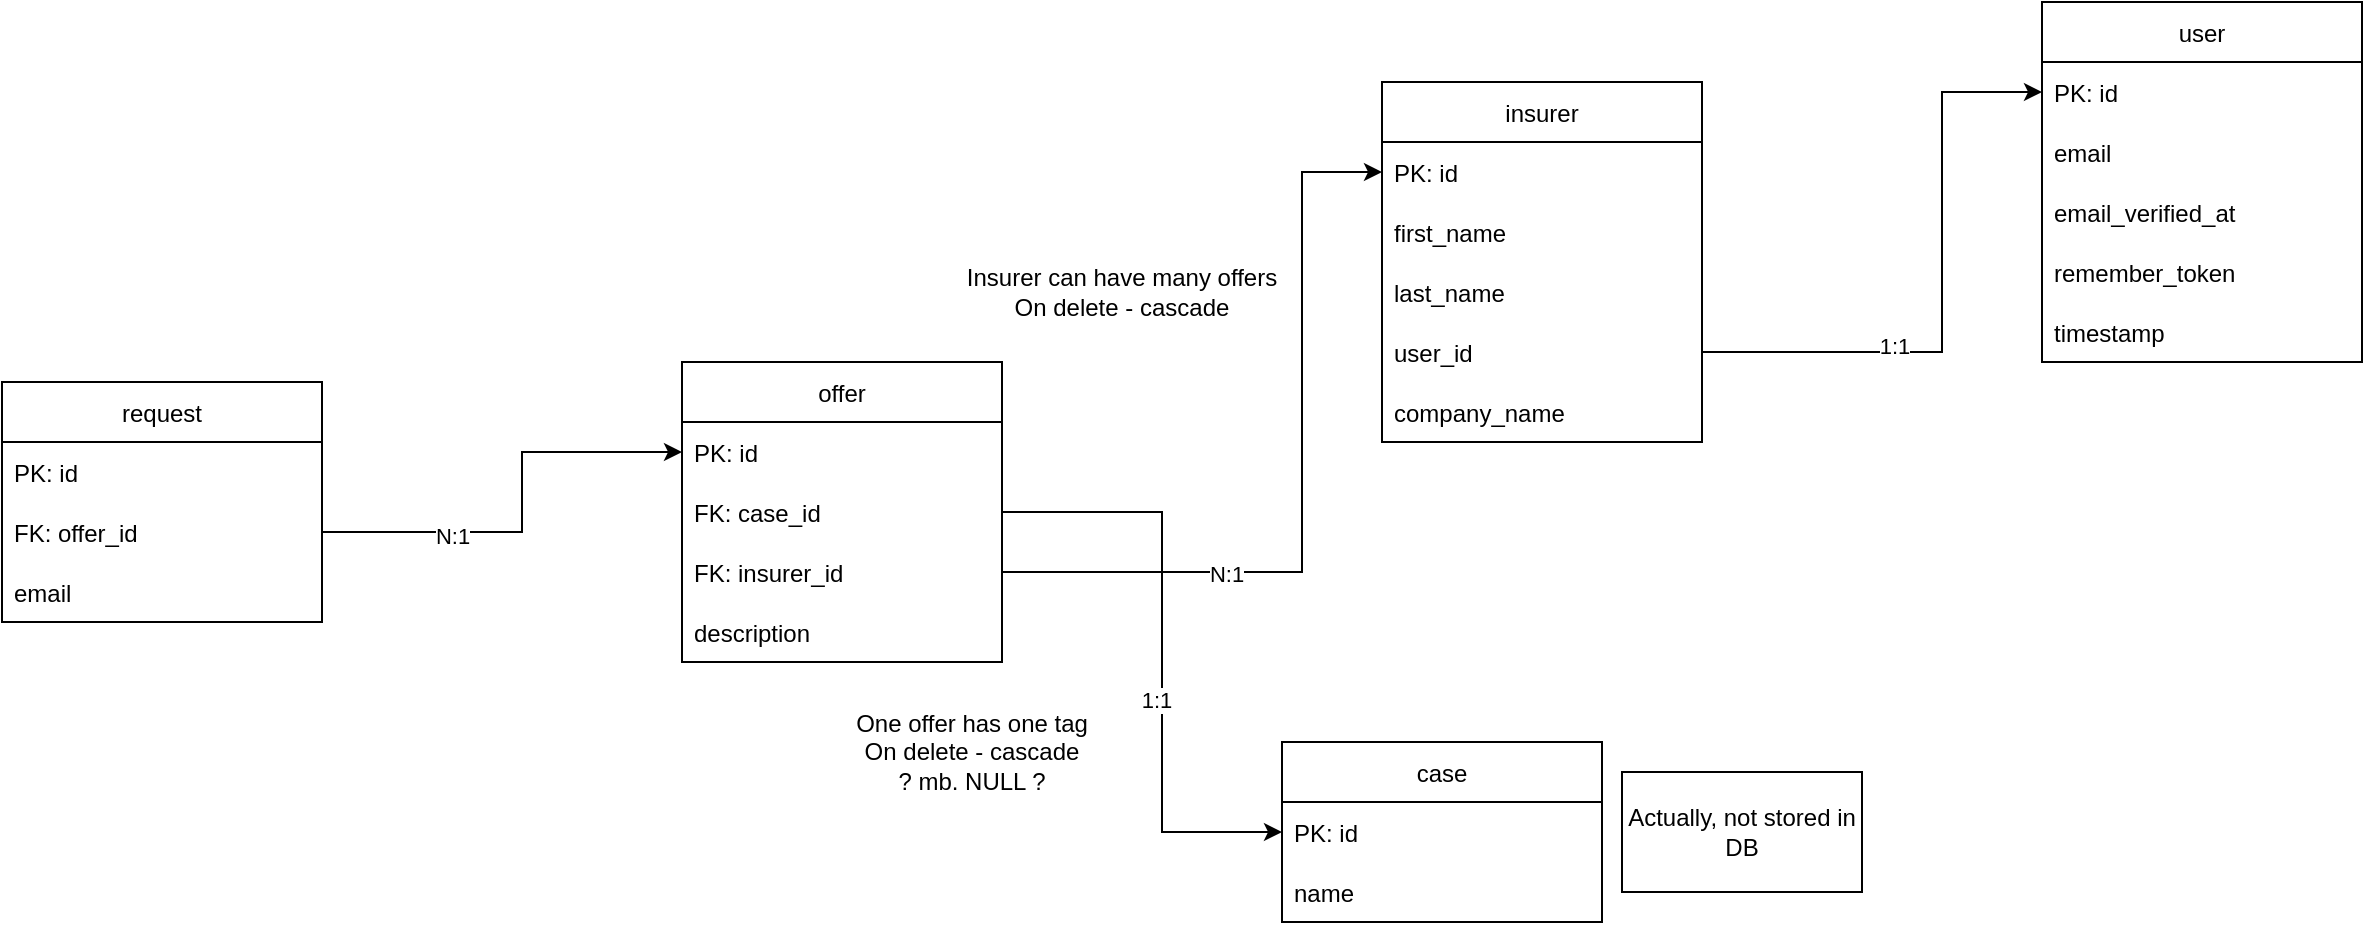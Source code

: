 <mxfile version="16.5.6" type="github">
  <diagram id="vwQBGc_js6VBd2NwohnD" name="Page-1">
    <mxGraphModel dx="2496" dy="906" grid="1" gridSize="10" guides="1" tooltips="1" connect="1" arrows="1" fold="1" page="1" pageScale="1" pageWidth="850" pageHeight="1100" math="0" shadow="0">
      <root>
        <mxCell id="0" />
        <mxCell id="1" parent="0" />
        <mxCell id="6WHOROJiZcmyDTrUHP8r-1" value="insurer" style="swimlane;fontStyle=0;childLayout=stackLayout;horizontal=1;startSize=30;horizontalStack=0;resizeParent=1;resizeParentMax=0;resizeLast=0;collapsible=1;marginBottom=0;" parent="1" vertex="1">
          <mxGeometry x="520" y="240" width="160" height="180" as="geometry" />
        </mxCell>
        <mxCell id="6WHOROJiZcmyDTrUHP8r-2" value="PK: id" style="text;strokeColor=none;fillColor=none;align=left;verticalAlign=middle;spacingLeft=4;spacingRight=4;overflow=hidden;points=[[0,0.5],[1,0.5]];portConstraint=eastwest;rotatable=0;" parent="6WHOROJiZcmyDTrUHP8r-1" vertex="1">
          <mxGeometry y="30" width="160" height="30" as="geometry" />
        </mxCell>
        <mxCell id="6WHOROJiZcmyDTrUHP8r-3" value="first_name" style="text;strokeColor=none;fillColor=none;align=left;verticalAlign=middle;spacingLeft=4;spacingRight=4;overflow=hidden;points=[[0,0.5],[1,0.5]];portConstraint=eastwest;rotatable=0;" parent="6WHOROJiZcmyDTrUHP8r-1" vertex="1">
          <mxGeometry y="60" width="160" height="30" as="geometry" />
        </mxCell>
        <mxCell id="6WHOROJiZcmyDTrUHP8r-4" value="last_name" style="text;strokeColor=none;fillColor=none;align=left;verticalAlign=middle;spacingLeft=4;spacingRight=4;overflow=hidden;points=[[0,0.5],[1,0.5]];portConstraint=eastwest;rotatable=0;" parent="6WHOROJiZcmyDTrUHP8r-1" vertex="1">
          <mxGeometry y="90" width="160" height="30" as="geometry" />
        </mxCell>
        <mxCell id="6WHOROJiZcmyDTrUHP8r-5" value="user_id" style="text;strokeColor=none;fillColor=none;align=left;verticalAlign=middle;spacingLeft=4;spacingRight=4;overflow=hidden;points=[[0,0.5],[1,0.5]];portConstraint=eastwest;rotatable=0;" parent="6WHOROJiZcmyDTrUHP8r-1" vertex="1">
          <mxGeometry y="120" width="160" height="30" as="geometry" />
        </mxCell>
        <mxCell id="6WHOROJiZcmyDTrUHP8r-6" value="company_name" style="text;strokeColor=none;fillColor=none;align=left;verticalAlign=middle;spacingLeft=4;spacingRight=4;overflow=hidden;points=[[0,0.5],[1,0.5]];portConstraint=eastwest;rotatable=0;" parent="6WHOROJiZcmyDTrUHP8r-1" vertex="1">
          <mxGeometry y="150" width="160" height="30" as="geometry" />
        </mxCell>
        <mxCell id="6WHOROJiZcmyDTrUHP8r-7" value="offer" style="swimlane;fontStyle=0;childLayout=stackLayout;horizontal=1;startSize=30;horizontalStack=0;resizeParent=1;resizeParentMax=0;resizeLast=0;collapsible=1;marginBottom=0;" parent="1" vertex="1">
          <mxGeometry x="170" y="380" width="160" height="150" as="geometry" />
        </mxCell>
        <mxCell id="6WHOROJiZcmyDTrUHP8r-8" value="PK: id" style="text;strokeColor=none;fillColor=none;align=left;verticalAlign=middle;spacingLeft=4;spacingRight=4;overflow=hidden;points=[[0,0.5],[1,0.5]];portConstraint=eastwest;rotatable=0;" parent="6WHOROJiZcmyDTrUHP8r-7" vertex="1">
          <mxGeometry y="30" width="160" height="30" as="geometry" />
        </mxCell>
        <mxCell id="6WHOROJiZcmyDTrUHP8r-9" value="FK: case_id" style="text;strokeColor=none;fillColor=none;align=left;verticalAlign=middle;spacingLeft=4;spacingRight=4;overflow=hidden;points=[[0,0.5],[1,0.5]];portConstraint=eastwest;rotatable=0;" parent="6WHOROJiZcmyDTrUHP8r-7" vertex="1">
          <mxGeometry y="60" width="160" height="30" as="geometry" />
        </mxCell>
        <mxCell id="6WHOROJiZcmyDTrUHP8r-10" value="FK: insurer_id" style="text;strokeColor=none;fillColor=none;align=left;verticalAlign=middle;spacingLeft=4;spacingRight=4;overflow=hidden;points=[[0,0.5],[1,0.5]];portConstraint=eastwest;rotatable=0;" parent="6WHOROJiZcmyDTrUHP8r-7" vertex="1">
          <mxGeometry y="90" width="160" height="30" as="geometry" />
        </mxCell>
        <mxCell id="6WHOROJiZcmyDTrUHP8r-11" value="description" style="text;strokeColor=none;fillColor=none;align=left;verticalAlign=middle;spacingLeft=4;spacingRight=4;overflow=hidden;points=[[0,0.5],[1,0.5]];portConstraint=eastwest;rotatable=0;" parent="6WHOROJiZcmyDTrUHP8r-7" vertex="1">
          <mxGeometry y="120" width="160" height="30" as="geometry" />
        </mxCell>
        <mxCell id="6WHOROJiZcmyDTrUHP8r-13" value="case" style="swimlane;fontStyle=0;childLayout=stackLayout;horizontal=1;startSize=30;horizontalStack=0;resizeParent=1;resizeParentMax=0;resizeLast=0;collapsible=1;marginBottom=0;" parent="1" vertex="1">
          <mxGeometry x="470" y="570" width="160" height="90" as="geometry" />
        </mxCell>
        <mxCell id="6WHOROJiZcmyDTrUHP8r-14" value="PK: id" style="text;strokeColor=none;fillColor=none;align=left;verticalAlign=middle;spacingLeft=4;spacingRight=4;overflow=hidden;points=[[0,0.5],[1,0.5]];portConstraint=eastwest;rotatable=0;" parent="6WHOROJiZcmyDTrUHP8r-13" vertex="1">
          <mxGeometry y="30" width="160" height="30" as="geometry" />
        </mxCell>
        <mxCell id="6WHOROJiZcmyDTrUHP8r-15" value="name" style="text;strokeColor=none;fillColor=none;align=left;verticalAlign=middle;spacingLeft=4;spacingRight=4;overflow=hidden;points=[[0,0.5],[1,0.5]];portConstraint=eastwest;rotatable=0;" parent="6WHOROJiZcmyDTrUHP8r-13" vertex="1">
          <mxGeometry y="60" width="160" height="30" as="geometry" />
        </mxCell>
        <mxCell id="6WHOROJiZcmyDTrUHP8r-18" value="" style="endArrow=classic;html=1;rounded=0;exitX=1;exitY=0.5;exitDx=0;exitDy=0;entryX=0;entryY=0.5;entryDx=0;entryDy=0;" parent="1" source="6WHOROJiZcmyDTrUHP8r-9" target="6WHOROJiZcmyDTrUHP8r-14" edge="1">
          <mxGeometry width="50" height="50" relative="1" as="geometry">
            <mxPoint x="400" y="490" as="sourcePoint" />
            <mxPoint x="450" y="440" as="targetPoint" />
            <Array as="points">
              <mxPoint x="410" y="455" />
              <mxPoint x="410" y="615" />
            </Array>
          </mxGeometry>
        </mxCell>
        <mxCell id="6WHOROJiZcmyDTrUHP8r-21" value="1:1" style="edgeLabel;html=1;align=center;verticalAlign=middle;resizable=0;points=[];" parent="6WHOROJiZcmyDTrUHP8r-18" vertex="1" connectable="0">
          <mxGeometry x="0.16" y="-3" relative="1" as="geometry">
            <mxPoint as="offset" />
          </mxGeometry>
        </mxCell>
        <mxCell id="6WHOROJiZcmyDTrUHP8r-19" value="" style="endArrow=classic;html=1;rounded=0;exitX=1;exitY=0.5;exitDx=0;exitDy=0;entryX=0;entryY=0.5;entryDx=0;entryDy=0;" parent="1" source="6WHOROJiZcmyDTrUHP8r-10" target="6WHOROJiZcmyDTrUHP8r-2" edge="1">
          <mxGeometry width="50" height="50" relative="1" as="geometry">
            <mxPoint x="400" y="490" as="sourcePoint" />
            <mxPoint x="450" y="440" as="targetPoint" />
            <Array as="points">
              <mxPoint x="480" y="485" />
              <mxPoint x="480" y="285" />
            </Array>
          </mxGeometry>
        </mxCell>
        <mxCell id="6WHOROJiZcmyDTrUHP8r-20" value="N:1" style="edgeLabel;html=1;align=center;verticalAlign=middle;resizable=0;points=[];" parent="6WHOROJiZcmyDTrUHP8r-19" vertex="1" connectable="0">
          <mxGeometry x="-0.426" y="-1" relative="1" as="geometry">
            <mxPoint as="offset" />
          </mxGeometry>
        </mxCell>
        <mxCell id="5U4peH4KbhFjtiZoABVI-1" value="&lt;div&gt;One offer has one tag&lt;/div&gt;&lt;div&gt;On delete - cascade&lt;/div&gt;&lt;div&gt;? mb. NULL ?&lt;/div&gt;" style="text;html=1;strokeColor=none;fillColor=none;align=center;verticalAlign=middle;whiteSpace=wrap;rounded=0;" parent="1" vertex="1">
          <mxGeometry x="240" y="550" width="150" height="50" as="geometry" />
        </mxCell>
        <mxCell id="5U4peH4KbhFjtiZoABVI-2" value="&lt;div&gt;Insurer can have many offers&lt;/div&gt;&lt;div&gt;&lt;div&gt;On delete - cascade&lt;/div&gt;&lt;/div&gt;" style="text;html=1;strokeColor=none;fillColor=none;align=center;verticalAlign=middle;whiteSpace=wrap;rounded=0;" parent="1" vertex="1">
          <mxGeometry x="280" y="330" width="220" height="30" as="geometry" />
        </mxCell>
        <mxCell id="5U4peH4KbhFjtiZoABVI-3" value="Actually, not stored in DB" style="rounded=0;whiteSpace=wrap;html=1;" parent="1" vertex="1">
          <mxGeometry x="640" y="585" width="120" height="60" as="geometry" />
        </mxCell>
        <mxCell id="rZYNWw6W39hJl1IwIx0R-1" value="user" style="swimlane;fontStyle=0;childLayout=stackLayout;horizontal=1;startSize=30;horizontalStack=0;resizeParent=1;resizeParentMax=0;resizeLast=0;collapsible=1;marginBottom=0;" parent="1" vertex="1">
          <mxGeometry x="850" y="200" width="160" height="180" as="geometry" />
        </mxCell>
        <mxCell id="rZYNWw6W39hJl1IwIx0R-2" value="PK: id" style="text;strokeColor=none;fillColor=none;align=left;verticalAlign=middle;spacingLeft=4;spacingRight=4;overflow=hidden;points=[[0,0.5],[1,0.5]];portConstraint=eastwest;rotatable=0;" parent="rZYNWw6W39hJl1IwIx0R-1" vertex="1">
          <mxGeometry y="30" width="160" height="30" as="geometry" />
        </mxCell>
        <mxCell id="rZYNWw6W39hJl1IwIx0R-3" value="email" style="text;strokeColor=none;fillColor=none;align=left;verticalAlign=middle;spacingLeft=4;spacingRight=4;overflow=hidden;points=[[0,0.5],[1,0.5]];portConstraint=eastwest;rotatable=0;" parent="rZYNWw6W39hJl1IwIx0R-1" vertex="1">
          <mxGeometry y="60" width="160" height="30" as="geometry" />
        </mxCell>
        <mxCell id="rZYNWw6W39hJl1IwIx0R-4" value="email_verified_at" style="text;strokeColor=none;fillColor=none;align=left;verticalAlign=middle;spacingLeft=4;spacingRight=4;overflow=hidden;points=[[0,0.5],[1,0.5]];portConstraint=eastwest;rotatable=0;" parent="rZYNWw6W39hJl1IwIx0R-1" vertex="1">
          <mxGeometry y="90" width="160" height="30" as="geometry" />
        </mxCell>
        <mxCell id="rZYNWw6W39hJl1IwIx0R-5" value="remember_token" style="text;strokeColor=none;fillColor=none;align=left;verticalAlign=middle;spacingLeft=4;spacingRight=4;overflow=hidden;points=[[0,0.5],[1,0.5]];portConstraint=eastwest;rotatable=0;" parent="rZYNWw6W39hJl1IwIx0R-1" vertex="1">
          <mxGeometry y="120" width="160" height="30" as="geometry" />
        </mxCell>
        <mxCell id="m1HpeEY3gTqqsmzFMjPY-1" value="timestamp" style="text;strokeColor=none;fillColor=none;align=left;verticalAlign=middle;spacingLeft=4;spacingRight=4;overflow=hidden;points=[[0,0.5],[1,0.5]];portConstraint=eastwest;rotatable=0;" vertex="1" parent="rZYNWw6W39hJl1IwIx0R-1">
          <mxGeometry y="150" width="160" height="30" as="geometry" />
        </mxCell>
        <mxCell id="m1HpeEY3gTqqsmzFMjPY-2" value="" style="endArrow=classic;html=1;rounded=0;exitX=1;exitY=0.5;exitDx=0;exitDy=0;entryX=0;entryY=0.5;entryDx=0;entryDy=0;" edge="1" parent="1" source="6WHOROJiZcmyDTrUHP8r-5" target="rZYNWw6W39hJl1IwIx0R-2">
          <mxGeometry width="50" height="50" relative="1" as="geometry">
            <mxPoint x="460" y="490" as="sourcePoint" />
            <mxPoint x="510" y="440" as="targetPoint" />
            <Array as="points">
              <mxPoint x="800" y="375" />
              <mxPoint x="800" y="245" />
            </Array>
          </mxGeometry>
        </mxCell>
        <mxCell id="m1HpeEY3gTqqsmzFMjPY-3" value="1:1" style="edgeLabel;html=1;align=center;verticalAlign=middle;resizable=0;points=[];" vertex="1" connectable="0" parent="m1HpeEY3gTqqsmzFMjPY-2">
          <mxGeometry x="-0.36" y="3" relative="1" as="geometry">
            <mxPoint as="offset" />
          </mxGeometry>
        </mxCell>
        <mxCell id="m1HpeEY3gTqqsmzFMjPY-4" value="request" style="swimlane;fontStyle=0;childLayout=stackLayout;horizontal=1;startSize=30;horizontalStack=0;resizeParent=1;resizeParentMax=0;resizeLast=0;collapsible=1;marginBottom=0;" vertex="1" parent="1">
          <mxGeometry x="-170" y="390" width="160" height="120" as="geometry" />
        </mxCell>
        <mxCell id="m1HpeEY3gTqqsmzFMjPY-5" value="PK: id" style="text;strokeColor=none;fillColor=none;align=left;verticalAlign=middle;spacingLeft=4;spacingRight=4;overflow=hidden;points=[[0,0.5],[1,0.5]];portConstraint=eastwest;rotatable=0;" vertex="1" parent="m1HpeEY3gTqqsmzFMjPY-4">
          <mxGeometry y="30" width="160" height="30" as="geometry" />
        </mxCell>
        <mxCell id="m1HpeEY3gTqqsmzFMjPY-7" value="FK: offer_id" style="text;strokeColor=none;fillColor=none;align=left;verticalAlign=middle;spacingLeft=4;spacingRight=4;overflow=hidden;points=[[0,0.5],[1,0.5]];portConstraint=eastwest;rotatable=0;" vertex="1" parent="m1HpeEY3gTqqsmzFMjPY-4">
          <mxGeometry y="60" width="160" height="30" as="geometry" />
        </mxCell>
        <mxCell id="m1HpeEY3gTqqsmzFMjPY-6" value="email" style="text;strokeColor=none;fillColor=none;align=left;verticalAlign=middle;spacingLeft=4;spacingRight=4;overflow=hidden;points=[[0,0.5],[1,0.5]];portConstraint=eastwest;rotatable=0;" vertex="1" parent="m1HpeEY3gTqqsmzFMjPY-4">
          <mxGeometry y="90" width="160" height="30" as="geometry" />
        </mxCell>
        <mxCell id="m1HpeEY3gTqqsmzFMjPY-9" value="" style="endArrow=classic;html=1;rounded=0;exitX=1;exitY=0.5;exitDx=0;exitDy=0;entryX=0;entryY=0.5;entryDx=0;entryDy=0;" edge="1" parent="1" source="m1HpeEY3gTqqsmzFMjPY-7" target="6WHOROJiZcmyDTrUHP8r-8">
          <mxGeometry width="50" height="50" relative="1" as="geometry">
            <mxPoint x="260" y="490" as="sourcePoint" />
            <mxPoint x="310" y="440" as="targetPoint" />
            <Array as="points">
              <mxPoint x="90" y="465" />
              <mxPoint x="90" y="425" />
            </Array>
          </mxGeometry>
        </mxCell>
        <mxCell id="m1HpeEY3gTqqsmzFMjPY-10" value="N:1" style="edgeLabel;html=1;align=center;verticalAlign=middle;resizable=0;points=[];" vertex="1" connectable="0" parent="m1HpeEY3gTqqsmzFMjPY-9">
          <mxGeometry x="-0.409" y="-2" relative="1" as="geometry">
            <mxPoint as="offset" />
          </mxGeometry>
        </mxCell>
      </root>
    </mxGraphModel>
  </diagram>
</mxfile>
